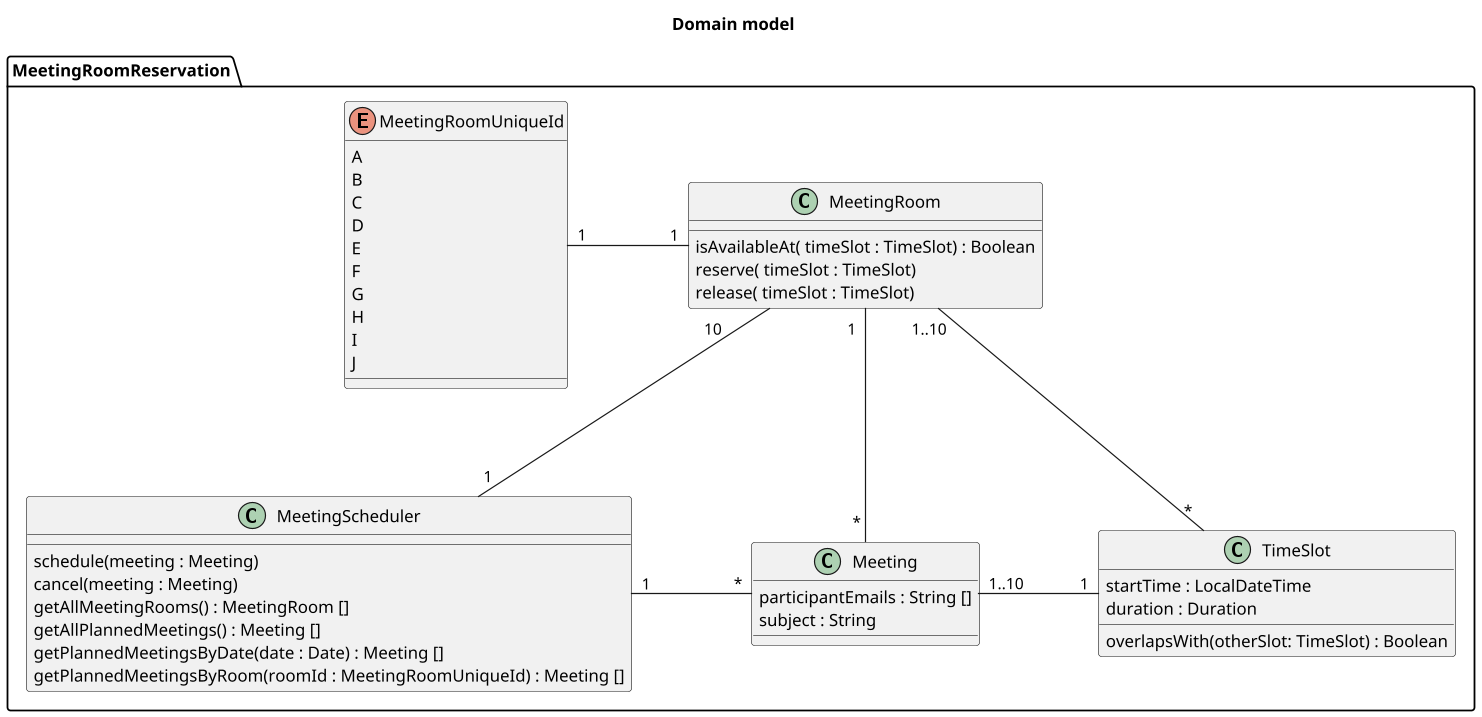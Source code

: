 @startuml

scale 1.2
skinparam nodesep 100
skinparam ranksep 90

title Domain model

package MeetingRoomReservation {

    class MeetingRoom {
        isAvailableAt( timeSlot : TimeSlot) : Boolean
        reserve( timeSlot : TimeSlot)
        release( timeSlot : TimeSlot)
    }

    class Meeting {
        participantEmails : String []
        subject : String
    }

    class MeetingScheduler {
        schedule(meeting : Meeting)
        cancel(meeting : Meeting)
'        getAvailableMeetingRoomsAt( timeSlot : TimeSlot) : MeetingRoom []
        getAllMeetingRooms() : MeetingRoom []
        getAllPlannedMeetings() : Meeting []
        getPlannedMeetingsByDate(date : Date) : Meeting []
        getPlannedMeetingsByRoom(roomId : MeetingRoomUniqueId) : Meeting []
    }

    class TimeSlot {
        startTime : LocalDateTime
        duration : Duration
        overlapsWith(otherSlot: TimeSlot) : Boolean
    }

    enum MeetingRoomUniqueId {
        A
        B
        C
        D
        E
        F
        G
        H
        I
        J
    }

    TimeSlot "1" -l- "1..10" Meeting
    MeetingRoom "1..10" -- "*" TimeSlot
    MeetingRoom "1  " -- " * " Meeting
    MeetingRoomUniqueId "1" - "1" MeetingRoom
    MeetingRoom "10        " -- "1" MeetingScheduler
    MeetingScheduler "1" -r- "*" Meeting
}

@enduml